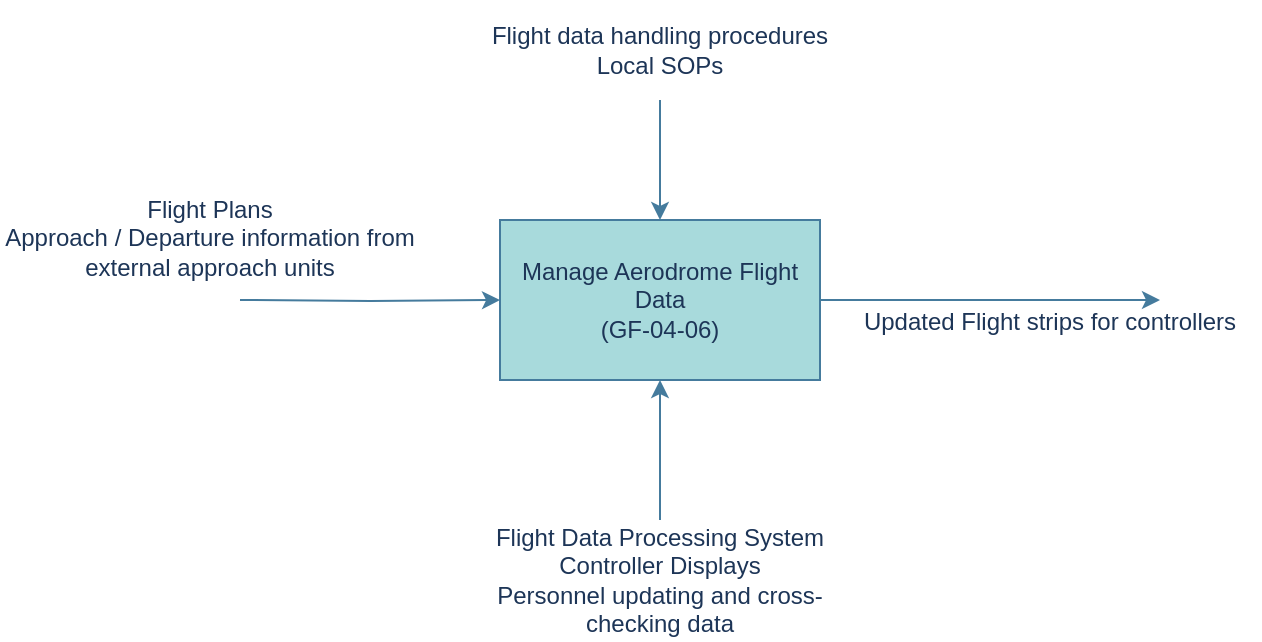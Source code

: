 <mxfile version="26.0.10">
  <diagram name="Page-1" id="mhuVICRI-4RMuyPOTQWO">
    <mxGraphModel dx="1426" dy="781" grid="1" gridSize="10" guides="1" tooltips="1" connect="1" arrows="1" fold="1" page="1" pageScale="1" pageWidth="3300" pageHeight="2339" math="0" shadow="0">
      <root>
        <mxCell id="0" />
        <mxCell id="1" parent="0" />
        <mxCell id="YCx-nxro3G4o6VL55sHo-1" value="" style="group;labelBackgroundColor=none;fontColor=#1D3557;" vertex="1" connectable="0" parent="1">
          <mxGeometry x="210.0" y="160" width="590" height="290" as="geometry" />
        </mxCell>
        <mxCell id="YCx-nxro3G4o6VL55sHo-2" value="" style="group;labelBackgroundColor=none;fontColor=#1D3557;" vertex="1" connectable="0" parent="YCx-nxro3G4o6VL55sHo-1">
          <mxGeometry x="110" width="480" height="290" as="geometry" />
        </mxCell>
        <mxCell id="YCx-nxro3G4o6VL55sHo-3" value="Manage Aerodrome Flight Data&lt;br&gt;(GF-04-06)" style="rounded=0;whiteSpace=wrap;html=1;labelBackgroundColor=none;fillColor=#A8DADC;strokeColor=#457B9D;fontColor=#1D3557;" vertex="1" parent="YCx-nxro3G4o6VL55sHo-2">
          <mxGeometry x="100" y="80" width="160" height="80" as="geometry" />
        </mxCell>
        <mxCell id="YCx-nxro3G4o6VL55sHo-4" value="" style="edgeStyle=orthogonalEdgeStyle;rounded=0;orthogonalLoop=1;jettySize=auto;html=1;strokeColor=#457B9D;fontColor=default;fillColor=#A8DADC;labelBackgroundColor=none;" edge="1" parent="YCx-nxro3G4o6VL55sHo-2" source="YCx-nxro3G4o6VL55sHo-5" target="YCx-nxro3G4o6VL55sHo-3">
          <mxGeometry relative="1" as="geometry" />
        </mxCell>
        <mxCell id="YCx-nxro3G4o6VL55sHo-5" value="Flight Data Processing System&lt;div&gt;Controller Displays&lt;/div&gt;&lt;div&gt;Personnel updating and cross-checking data&lt;/div&gt;" style="text;html=1;align=center;verticalAlign=middle;whiteSpace=wrap;rounded=0;labelBackgroundColor=none;fontColor=#1D3557;" vertex="1" parent="YCx-nxro3G4o6VL55sHo-2">
          <mxGeometry x="80" y="230" width="200" height="60" as="geometry" />
        </mxCell>
        <mxCell id="YCx-nxro3G4o6VL55sHo-6" value="Flight data handling procedures&lt;br&gt;Local SOPs" style="text;html=1;align=center;verticalAlign=middle;whiteSpace=wrap;rounded=0;labelBackgroundColor=none;fontColor=#1D3557;" vertex="1" parent="YCx-nxro3G4o6VL55sHo-2">
          <mxGeometry x="90" y="-30" width="180" height="50" as="geometry" />
        </mxCell>
        <mxCell id="YCx-nxro3G4o6VL55sHo-7" value="" style="edgeStyle=orthogonalEdgeStyle;rounded=0;orthogonalLoop=1;jettySize=auto;html=1;strokeColor=#457B9D;align=center;verticalAlign=middle;fontFamily=Helvetica;fontSize=11;fontColor=default;labelBackgroundColor=none;endArrow=classic;fillColor=#A8DADC;" edge="1" parent="YCx-nxro3G4o6VL55sHo-2" source="YCx-nxro3G4o6VL55sHo-6" target="YCx-nxro3G4o6VL55sHo-3">
          <mxGeometry relative="1" as="geometry" />
        </mxCell>
        <mxCell id="YCx-nxro3G4o6VL55sHo-8" value="Updated Flight strips for controllers" style="text;html=1;align=center;verticalAlign=middle;whiteSpace=wrap;rounded=0;labelBackgroundColor=none;fontColor=#1D3557;" vertex="1" parent="YCx-nxro3G4o6VL55sHo-2">
          <mxGeometry x="270" y="111" width="210" height="40" as="geometry" />
        </mxCell>
        <mxCell id="YCx-nxro3G4o6VL55sHo-9" value="" style="endArrow=classic;html=1;rounded=0;exitX=1;exitY=0.5;exitDx=0;exitDy=0;strokeColor=#457B9D;align=center;verticalAlign=middle;fontFamily=Helvetica;fontSize=11;fontColor=default;labelBackgroundColor=none;edgeStyle=orthogonalEdgeStyle;fillColor=#A8DADC;" edge="1" parent="YCx-nxro3G4o6VL55sHo-1" source="YCx-nxro3G4o6VL55sHo-3">
          <mxGeometry width="50" height="50" relative="1" as="geometry">
            <mxPoint x="310" y="280" as="sourcePoint" />
            <mxPoint x="540" y="120" as="targetPoint" />
          </mxGeometry>
        </mxCell>
        <mxCell id="YCx-nxro3G4o6VL55sHo-10" value="" style="edgeStyle=orthogonalEdgeStyle;rounded=0;orthogonalLoop=1;jettySize=auto;html=1;strokeColor=#457B9D;fontColor=default;fillColor=#A8DADC;labelBackgroundColor=none;" edge="1" parent="YCx-nxro3G4o6VL55sHo-1" target="YCx-nxro3G4o6VL55sHo-3">
          <mxGeometry relative="1" as="geometry">
            <mxPoint x="80" y="120" as="sourcePoint" />
          </mxGeometry>
        </mxCell>
        <mxCell id="YCx-nxro3G4o6VL55sHo-11" value="Flight Plans&lt;br&gt;Approach / Departure information from external approach units" style="text;html=1;align=center;verticalAlign=middle;whiteSpace=wrap;rounded=0;labelBackgroundColor=none;fontColor=#1D3557;" vertex="1" parent="YCx-nxro3G4o6VL55sHo-1">
          <mxGeometry x="-40" y="50" width="210" height="77" as="geometry" />
        </mxCell>
      </root>
    </mxGraphModel>
  </diagram>
</mxfile>
